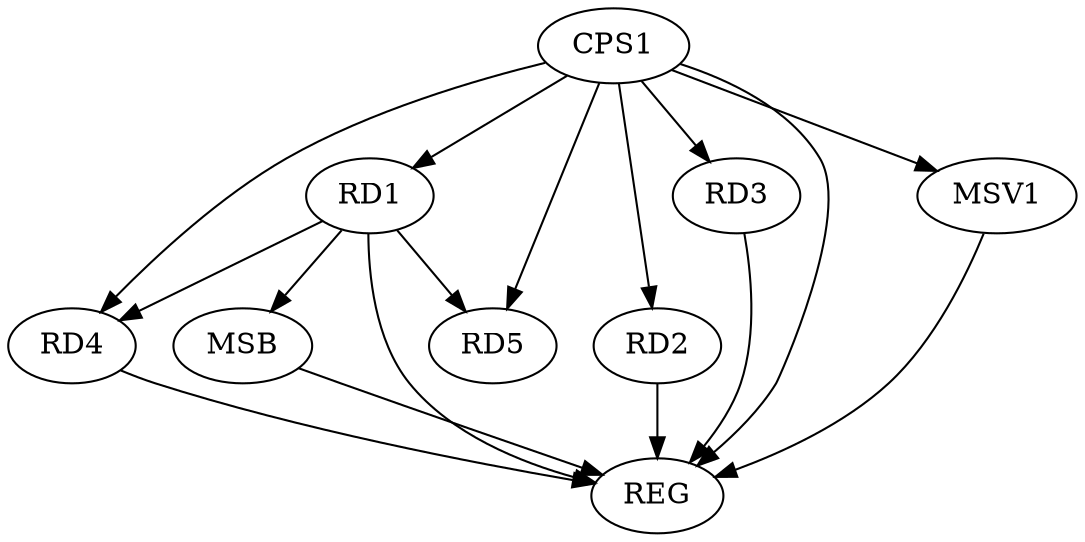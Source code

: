 strict digraph G {
  RD1 [ label="RD1" ];
  RD2 [ label="RD2" ];
  RD3 [ label="RD3" ];
  RD4 [ label="RD4" ];
  RD5 [ label="RD5" ];
  CPS1 [ label="CPS1" ];
  REG [ label="REG" ];
  MSB [ label="MSB" ];
  MSV1 [ label="MSV1" ];
  CPS1 -> RD1;
  CPS1 -> RD2;
  CPS1 -> RD3;
  CPS1 -> RD4;
  CPS1 -> RD5;
  RD2 -> REG;
  RD3 -> REG;
  RD4 -> REG;
  CPS1 -> REG;
  RD1 -> MSB;
  MSB -> REG;
  RD1 -> REG;
  RD1 -> RD5;
  RD1 -> RD4;
  CPS1 -> MSV1;
  MSV1 -> REG;
}
